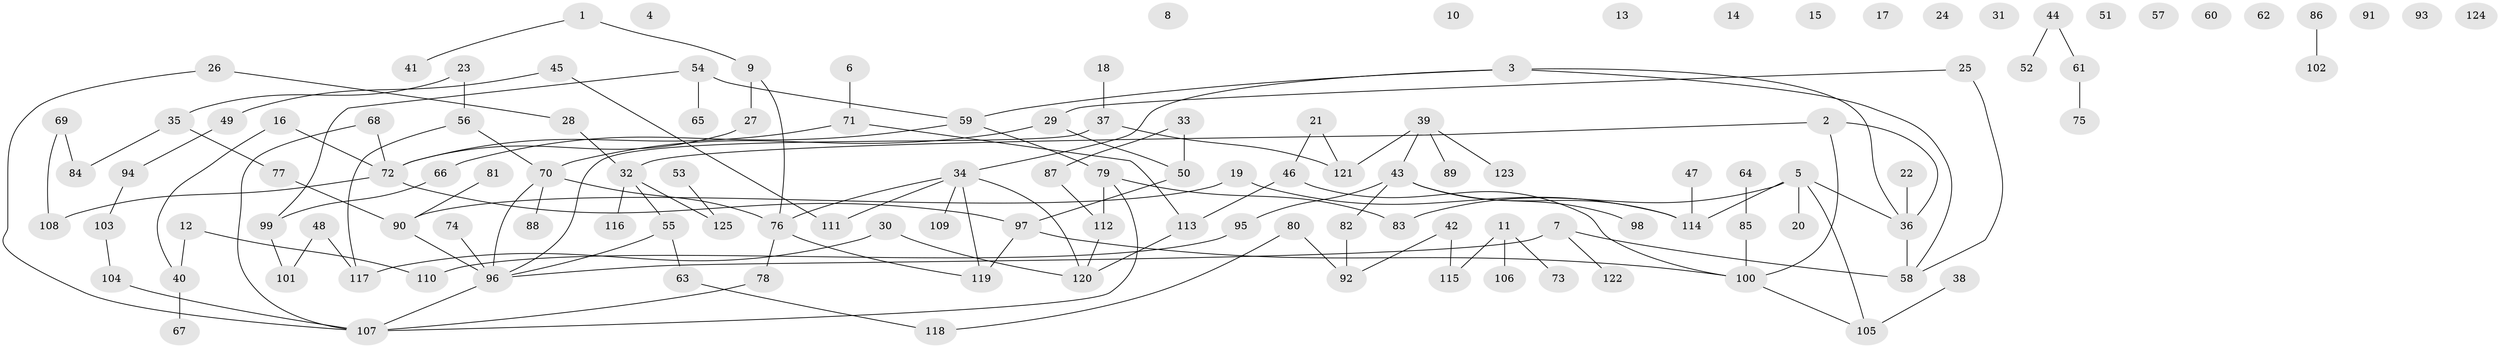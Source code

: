 // coarse degree distribution, {4: 0.1016949152542373, 3: 0.288135593220339, 2: 0.288135593220339, 1: 0.1694915254237288, 5: 0.0847457627118644, 6: 0.06779661016949153}
// Generated by graph-tools (version 1.1) at 2025/35/03/04/25 23:35:55]
// undirected, 125 vertices, 135 edges
graph export_dot {
  node [color=gray90,style=filled];
  1;
  2;
  3;
  4;
  5;
  6;
  7;
  8;
  9;
  10;
  11;
  12;
  13;
  14;
  15;
  16;
  17;
  18;
  19;
  20;
  21;
  22;
  23;
  24;
  25;
  26;
  27;
  28;
  29;
  30;
  31;
  32;
  33;
  34;
  35;
  36;
  37;
  38;
  39;
  40;
  41;
  42;
  43;
  44;
  45;
  46;
  47;
  48;
  49;
  50;
  51;
  52;
  53;
  54;
  55;
  56;
  57;
  58;
  59;
  60;
  61;
  62;
  63;
  64;
  65;
  66;
  67;
  68;
  69;
  70;
  71;
  72;
  73;
  74;
  75;
  76;
  77;
  78;
  79;
  80;
  81;
  82;
  83;
  84;
  85;
  86;
  87;
  88;
  89;
  90;
  91;
  92;
  93;
  94;
  95;
  96;
  97;
  98;
  99;
  100;
  101;
  102;
  103;
  104;
  105;
  106;
  107;
  108;
  109;
  110;
  111;
  112;
  113;
  114;
  115;
  116;
  117;
  118;
  119;
  120;
  121;
  122;
  123;
  124;
  125;
  1 -- 9;
  1 -- 41;
  2 -- 32;
  2 -- 36;
  2 -- 100;
  3 -- 34;
  3 -- 36;
  3 -- 58;
  3 -- 59;
  5 -- 20;
  5 -- 36;
  5 -- 83;
  5 -- 105;
  5 -- 114;
  6 -- 71;
  7 -- 58;
  7 -- 96;
  7 -- 122;
  9 -- 27;
  9 -- 76;
  11 -- 73;
  11 -- 106;
  11 -- 115;
  12 -- 40;
  12 -- 110;
  16 -- 40;
  16 -- 72;
  18 -- 37;
  19 -- 90;
  19 -- 114;
  21 -- 46;
  21 -- 121;
  22 -- 36;
  23 -- 35;
  23 -- 56;
  25 -- 29;
  25 -- 58;
  26 -- 28;
  26 -- 107;
  27 -- 72;
  28 -- 32;
  29 -- 50;
  29 -- 70;
  30 -- 117;
  30 -- 120;
  32 -- 55;
  32 -- 116;
  32 -- 125;
  33 -- 50;
  33 -- 87;
  34 -- 76;
  34 -- 109;
  34 -- 111;
  34 -- 119;
  34 -- 120;
  35 -- 77;
  35 -- 84;
  36 -- 58;
  37 -- 96;
  37 -- 121;
  38 -- 105;
  39 -- 43;
  39 -- 89;
  39 -- 121;
  39 -- 123;
  40 -- 67;
  42 -- 92;
  42 -- 115;
  43 -- 82;
  43 -- 95;
  43 -- 98;
  43 -- 114;
  44 -- 52;
  44 -- 61;
  45 -- 49;
  45 -- 111;
  46 -- 100;
  46 -- 113;
  47 -- 114;
  48 -- 101;
  48 -- 117;
  49 -- 94;
  50 -- 97;
  53 -- 125;
  54 -- 59;
  54 -- 65;
  54 -- 99;
  55 -- 63;
  55 -- 96;
  56 -- 70;
  56 -- 117;
  59 -- 66;
  59 -- 79;
  61 -- 75;
  63 -- 118;
  64 -- 85;
  66 -- 99;
  68 -- 72;
  68 -- 107;
  69 -- 84;
  69 -- 108;
  70 -- 76;
  70 -- 88;
  70 -- 96;
  71 -- 72;
  71 -- 113;
  72 -- 97;
  72 -- 108;
  74 -- 96;
  76 -- 78;
  76 -- 119;
  77 -- 90;
  78 -- 107;
  79 -- 83;
  79 -- 107;
  79 -- 112;
  80 -- 92;
  80 -- 118;
  81 -- 90;
  82 -- 92;
  85 -- 100;
  86 -- 102;
  87 -- 112;
  90 -- 96;
  94 -- 103;
  95 -- 110;
  96 -- 107;
  97 -- 100;
  97 -- 119;
  99 -- 101;
  100 -- 105;
  103 -- 104;
  104 -- 107;
  112 -- 120;
  113 -- 120;
}
